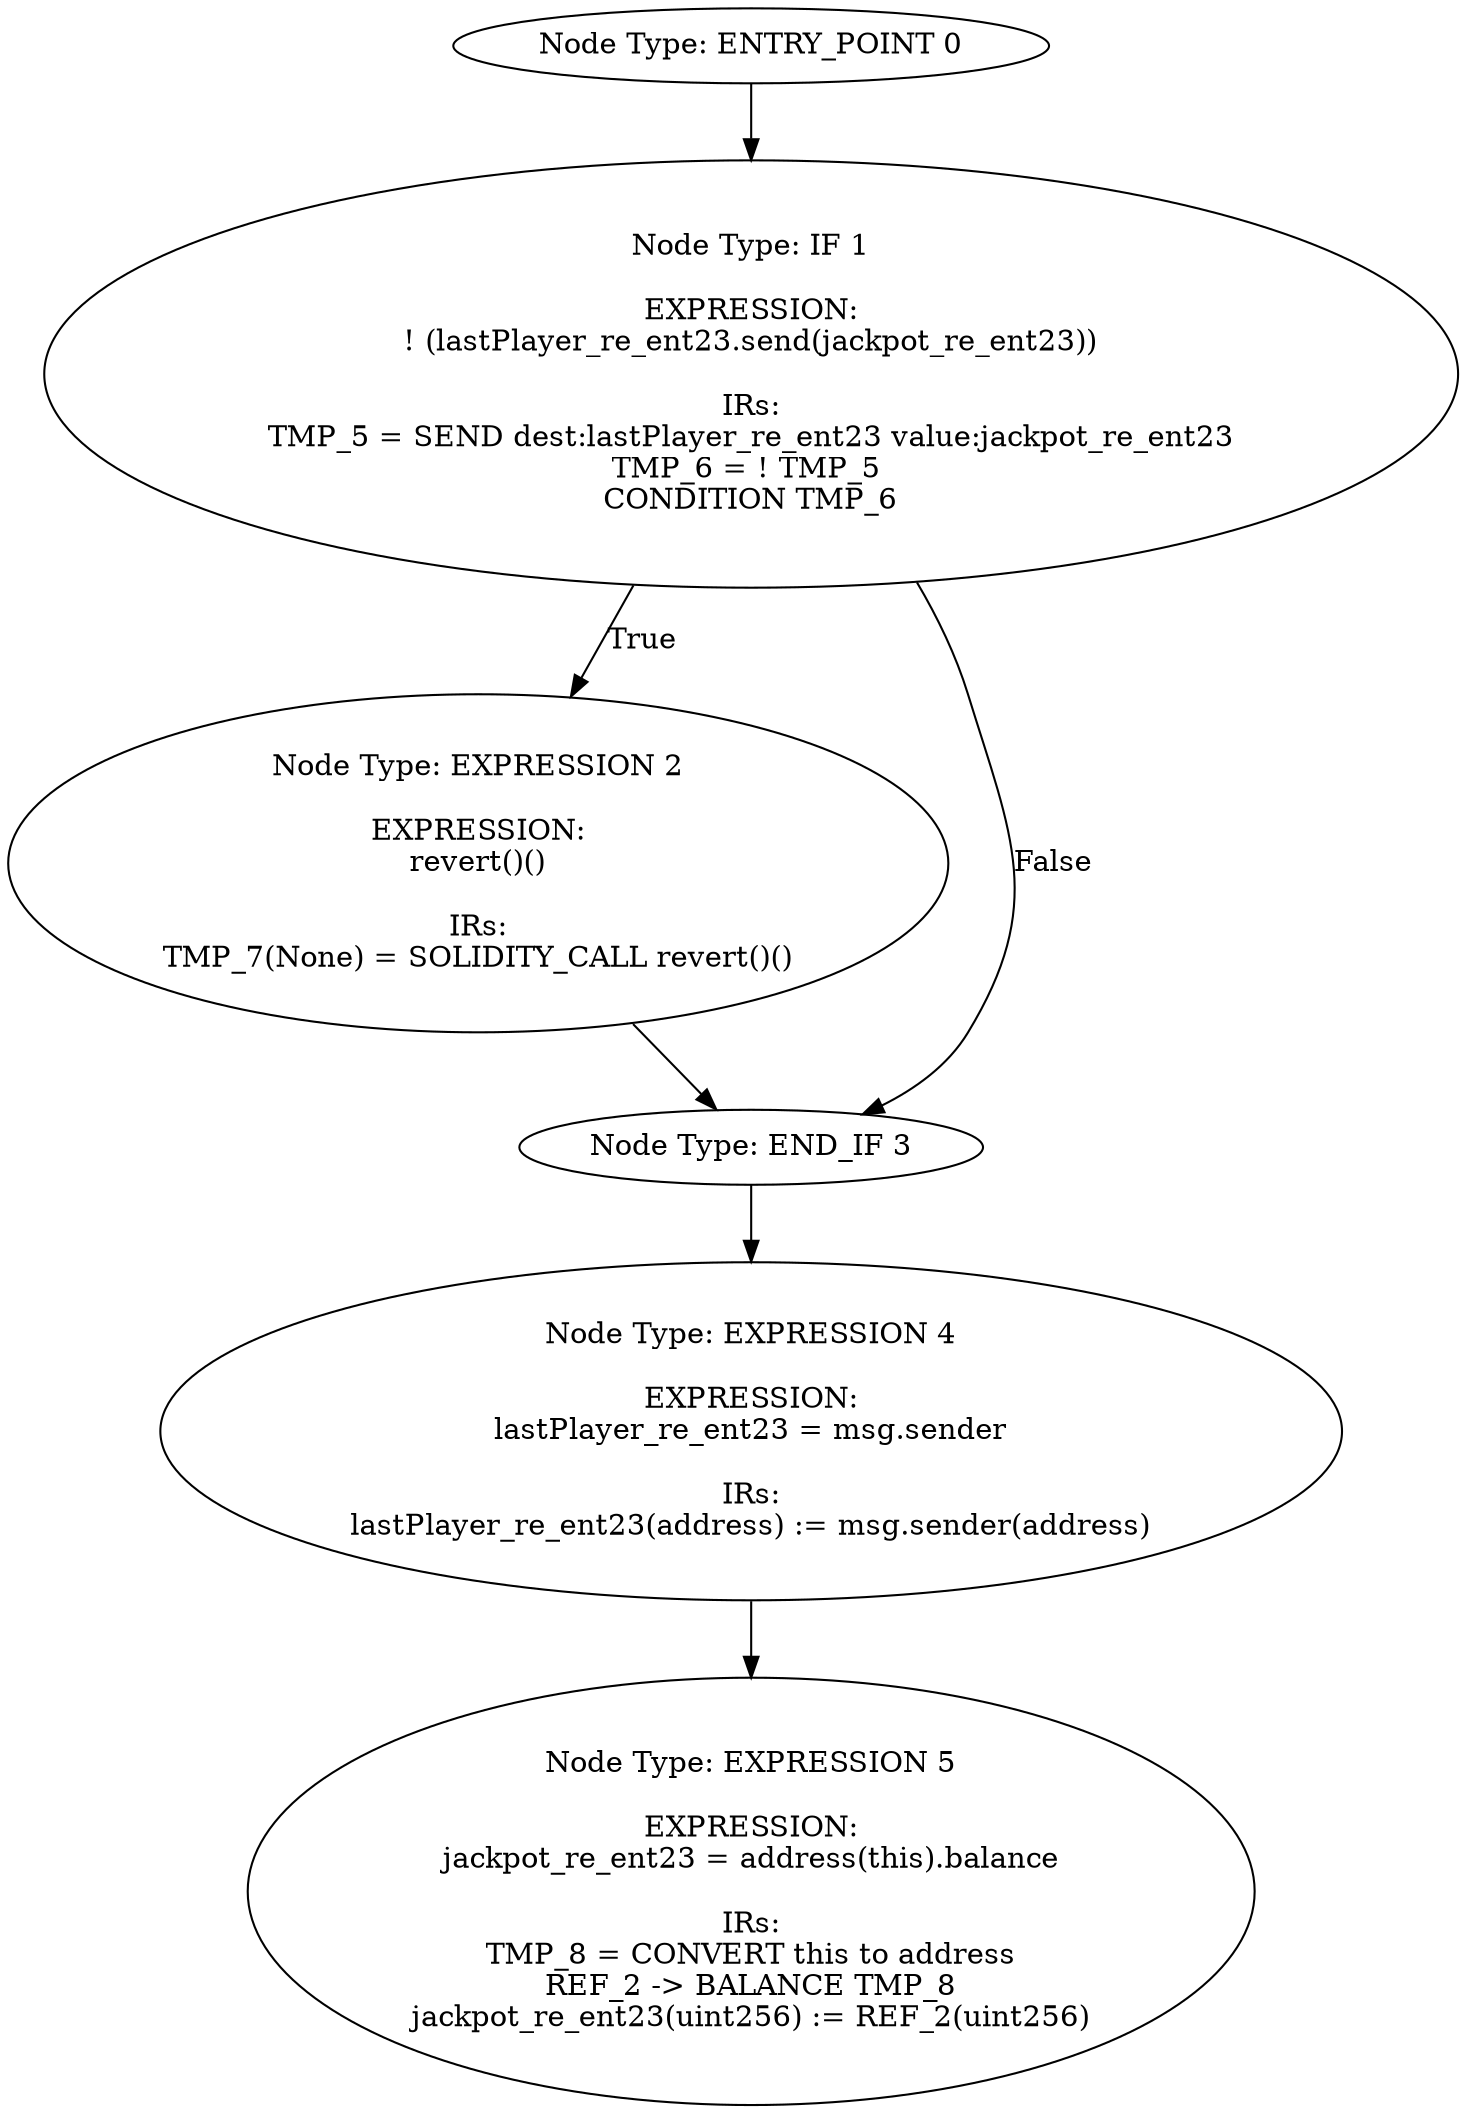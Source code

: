 digraph{
0[label="Node Type: ENTRY_POINT 0
"];
0->1;
1[label="Node Type: IF 1

EXPRESSION:
! (lastPlayer_re_ent23.send(jackpot_re_ent23))

IRs:
TMP_5 = SEND dest:lastPlayer_re_ent23 value:jackpot_re_ent23
TMP_6 = ! TMP_5 
CONDITION TMP_6"];
1->2[label="True"];
1->3[label="False"];
2[label="Node Type: EXPRESSION 2

EXPRESSION:
revert()()

IRs:
TMP_7(None) = SOLIDITY_CALL revert()()"];
2->3;
3[label="Node Type: END_IF 3
"];
3->4;
4[label="Node Type: EXPRESSION 4

EXPRESSION:
lastPlayer_re_ent23 = msg.sender

IRs:
lastPlayer_re_ent23(address) := msg.sender(address)"];
4->5;
5[label="Node Type: EXPRESSION 5

EXPRESSION:
jackpot_re_ent23 = address(this).balance

IRs:
TMP_8 = CONVERT this to address
REF_2 -> BALANCE TMP_8
jackpot_re_ent23(uint256) := REF_2(uint256)"];
}
